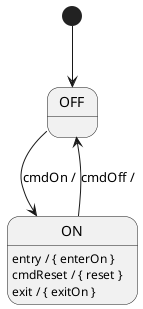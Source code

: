 @startuml

[*] --> OFF

state OFF

state ON {
  ON: entry / { enterOn }
  ON: cmdReset / { reset }
  ON: exit / { exitOn }
}

OFF --> ON : cmdOn /
ON --> OFF : cmdOff /

@enduml
